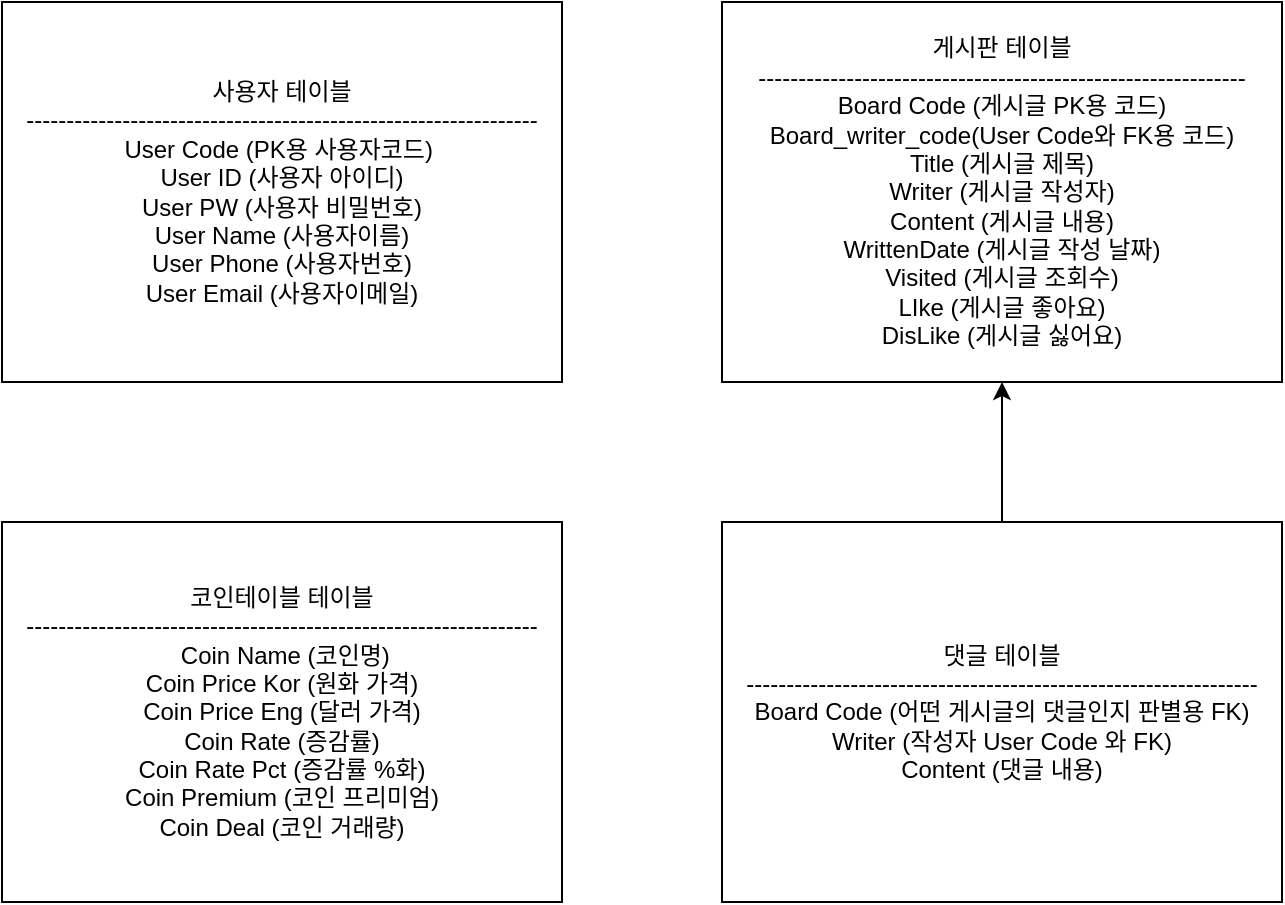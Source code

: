 <mxfile version="15.8.7" type="device"><diagram id="x-uEsUOgGWkrlkc_W3C5" name="페이지-1"><mxGraphModel dx="1342" dy="905" grid="1" gridSize="10" guides="1" tooltips="1" connect="1" arrows="1" fold="1" page="1" pageScale="1" pageWidth="827" pageHeight="1169" math="0" shadow="0"><root><mxCell id="0"/><mxCell id="1" parent="0"/><mxCell id="c5qneXHrZnmRH6jQEP51-1" value="사용자 테이블&lt;br&gt;----------------------------------------------------------------&lt;br&gt;User Code (PK용 사용자코드)&amp;nbsp;&lt;br&gt;User ID (사용자 아이디)&lt;br&gt;User PW (사용자 비밀번호)&lt;br&gt;User Name (사용자이름)&lt;br&gt;User Phone (사용자번호)&lt;br&gt;User Email (사용자이메일)" style="rounded=0;whiteSpace=wrap;html=1;" parent="1" vertex="1"><mxGeometry x="40" y="40" width="280" height="190" as="geometry"/></mxCell><mxCell id="c5qneXHrZnmRH6jQEP51-2" value="게시판 테이블&lt;br&gt;-------------------------------------------------------------&lt;br&gt;Board Code (게시글 PK용 코드)&lt;br&gt;Board_writer_code(User Code와 FK용 코드)&lt;br&gt;Title (게시글 제목)&lt;br&gt;Writer (게시글 작성자)&lt;br&gt;Content (게시글 내용)&lt;br&gt;WrittenDate (게시글 작성 날짜)&lt;br&gt;Visited (게시글 조회수)&lt;br&gt;LIke (게시글 좋아요)&lt;br&gt;DisLike (게시글 싫어요)" style="rounded=0;whiteSpace=wrap;html=1;" parent="1" vertex="1"><mxGeometry x="400" y="40" width="280" height="190" as="geometry"/></mxCell><mxCell id="c5qneXHrZnmRH6jQEP51-5" style="edgeStyle=orthogonalEdgeStyle;rounded=0;orthogonalLoop=1;jettySize=auto;html=1;exitX=0.5;exitY=0;exitDx=0;exitDy=0;entryX=0.5;entryY=1;entryDx=0;entryDy=0;" parent="1" source="c5qneXHrZnmRH6jQEP51-3" target="c5qneXHrZnmRH6jQEP51-2" edge="1"><mxGeometry relative="1" as="geometry"/></mxCell><mxCell id="c5qneXHrZnmRH6jQEP51-3" value="댓글 테이블&lt;br&gt;----------------------------------------------------------------&lt;br&gt;Board Code (어떤 게시글의 댓글인지 판별용 FK)&lt;br&gt;Writer (작성자 User Code 와 FK)&lt;br&gt;Content (댓글 내용)" style="rounded=0;whiteSpace=wrap;html=1;" parent="1" vertex="1"><mxGeometry x="400" y="300" width="280" height="190" as="geometry"/></mxCell><mxCell id="lGUWXLN7Y02gL0X54gSE-1" value="코인테이블 테이블&lt;br&gt;----------------------------------------------------------------&lt;br&gt;&amp;nbsp;Coin Name (코인명)&lt;br&gt;Coin Price Kor (원화 가격)&lt;br&gt;Coin Price Eng (달러 가격)&lt;br&gt;Coin Rate (증감률)&lt;br&gt;Coin Rate Pct (증감률 %화)&lt;br&gt;Coin Premium (코인 프리미엄)&lt;br&gt;Coin Deal (코인 거래량)" style="rounded=0;whiteSpace=wrap;html=1;" parent="1" vertex="1"><mxGeometry x="40" y="300" width="280" height="190" as="geometry"/></mxCell></root></mxGraphModel></diagram></mxfile>